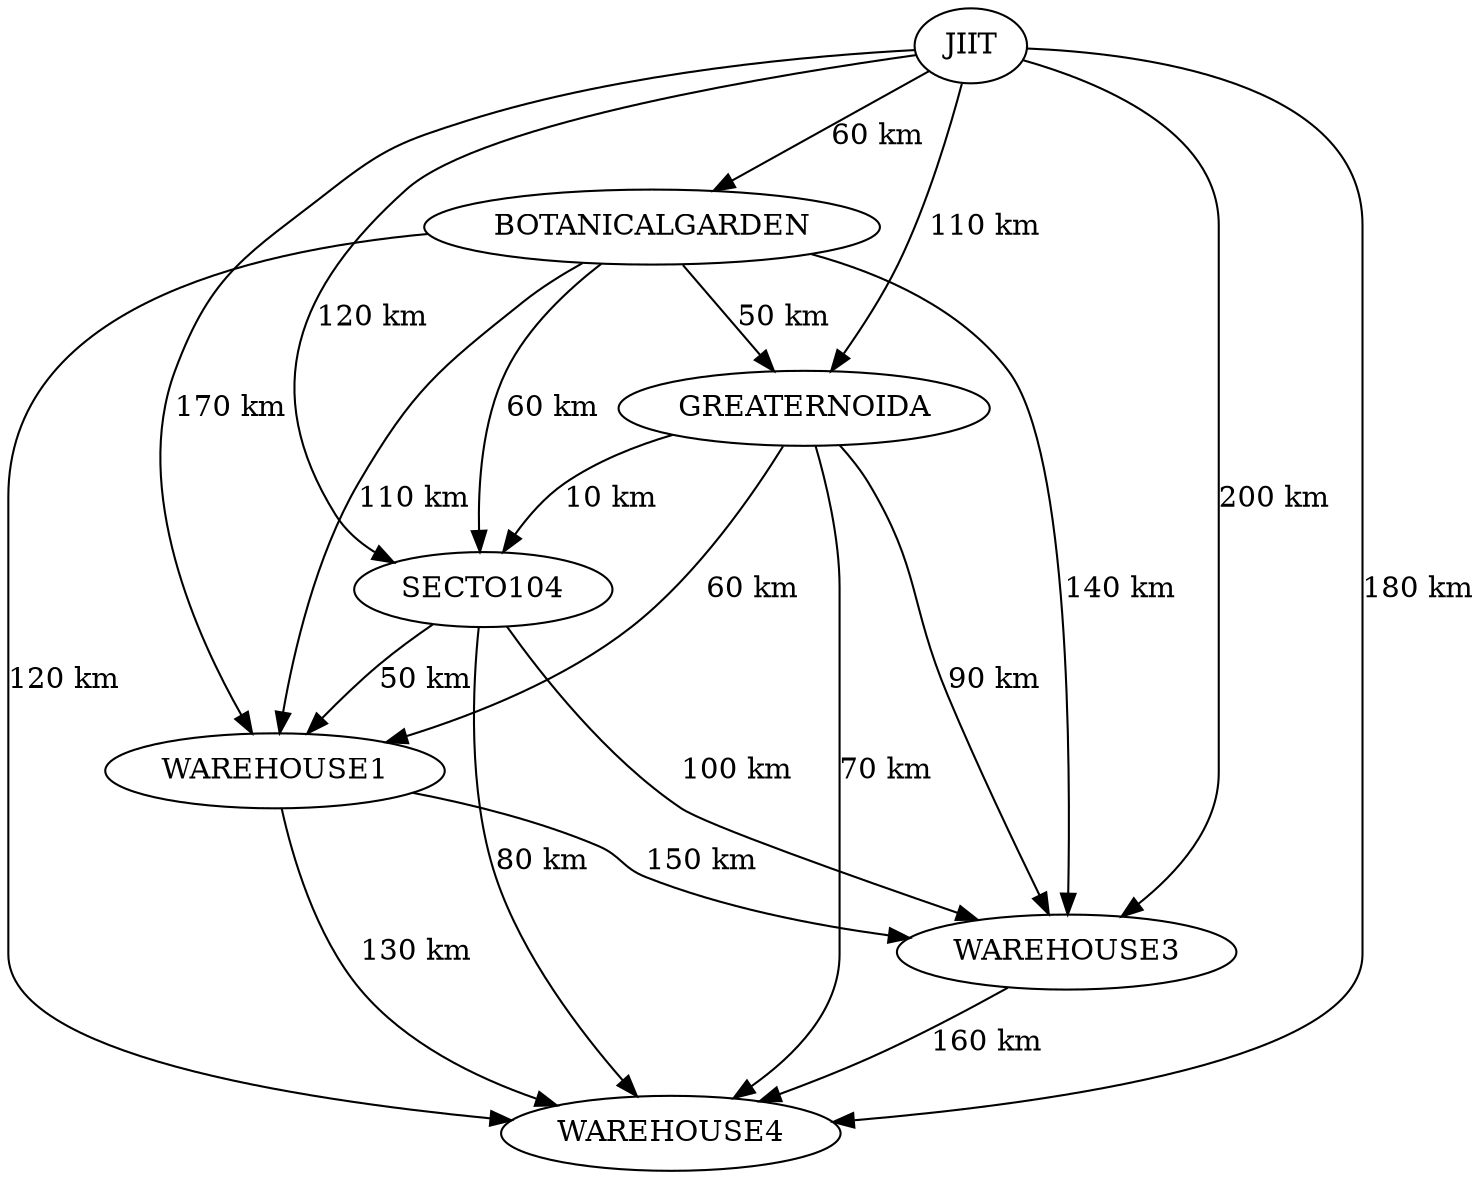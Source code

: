 digraph G {
  JIIT -> BOTANICALGARDEN [label="60 km"];
  JIIT -> GREATERNOIDA [label="110 km"];
  JIIT -> SECTO104 [label="120 km"];
  JIIT -> WAREHOUSE1 [label="170 km"];
  JIIT -> WAREHOUSE3 [label="200 km"];
  JIIT -> WAREHOUSE4 [label="180 km"];
  BOTANICALGARDEN -> GREATERNOIDA [label="50 km"];
  BOTANICALGARDEN -> SECTO104 [label="60 km"];
  BOTANICALGARDEN -> WAREHOUSE1 [label="110 km"];
  BOTANICALGARDEN -> WAREHOUSE3 [label="140 km"];
  BOTANICALGARDEN -> WAREHOUSE4 [label="120 km"];
  GREATERNOIDA -> SECTO104 [label="10 km"];
  GREATERNOIDA -> WAREHOUSE1 [label="60 km"];
  GREATERNOIDA -> WAREHOUSE3 [label="90 km"];
  GREATERNOIDA -> WAREHOUSE4 [label="70 km"];
  SECTO104 -> WAREHOUSE1 [label="50 km"];
  SECTO104 -> WAREHOUSE3 [label="100 km"];
  SECTO104 -> WAREHOUSE4 [label="80 km"];
  WAREHOUSE1 -> WAREHOUSE3 [label="150 km"];
  WAREHOUSE1 -> WAREHOUSE4 [label="130 km"];
  WAREHOUSE3 -> WAREHOUSE4 [label="160 km"];
}
